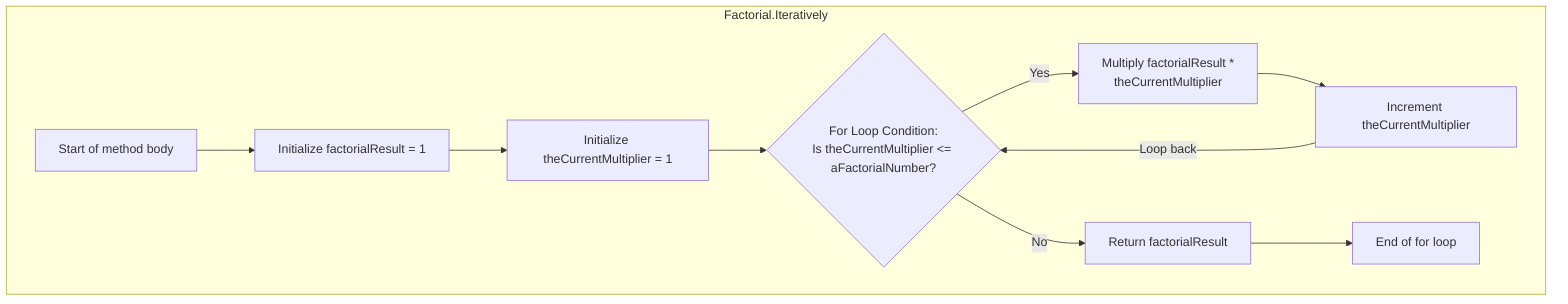 graph TD
    A[Start of method body] --> B[Initialize factorialResult = 1]
    B --> C[Initialize theCurrentMultiplier = 1]
    C --> D{For Loop Condition:<br>Is theCurrentMultiplier <= aFactorialNumber?}
    D -->|Yes| E[Multiply factorialResult *<br>theCurrentMultiplier]
    E --> F[Increment theCurrentMultiplier]
    F --> |Loop back| D
    D -->|No| G[Return factorialResult]
    G --> H[End of for loop]
    
    subgraph Factorial.Iteratively
    A
    B
    C
    D
    E
    F
    G
    H
    end
